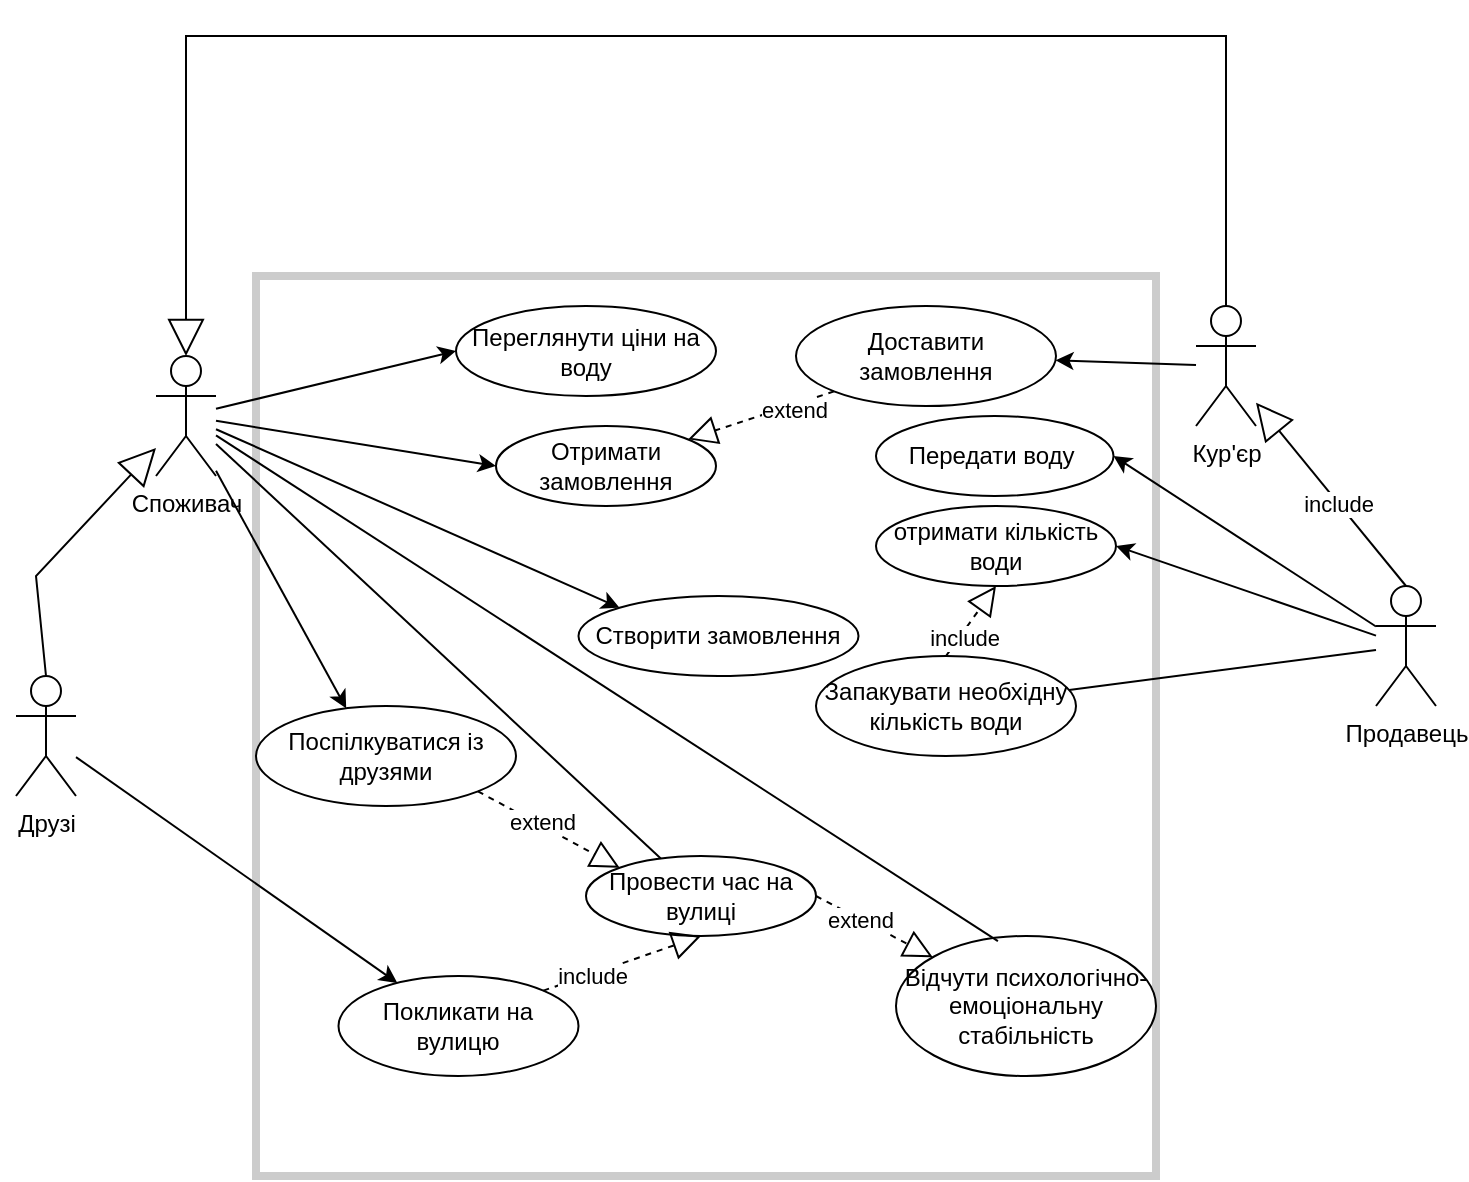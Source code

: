 <mxfile version="21.7.4" type="device">
  <diagram name="Страница — 1" id="K2dvA8T8O_Wu3WZ86wjA">
    <mxGraphModel dx="1259" dy="673" grid="1" gridSize="10" guides="1" tooltips="1" connect="1" arrows="1" fold="1" page="1" pageScale="1" pageWidth="827" pageHeight="1169" math="0" shadow="0">
      <root>
        <mxCell id="0" />
        <mxCell id="1" parent="0" />
        <mxCell id="aoEbCyHR3NOpb6as9LZT-1" value="Споживач&lt;br&gt;" style="shape=umlActor;verticalLabelPosition=bottom;verticalAlign=top;html=1;outlineConnect=0;" vertex="1" parent="1">
          <mxGeometry x="170" y="200" width="30" height="60" as="geometry" />
        </mxCell>
        <mxCell id="aoEbCyHR3NOpb6as9LZT-3" value="Продавець&lt;br&gt;" style="shape=umlActor;verticalLabelPosition=bottom;verticalAlign=top;html=1;outlineConnect=0;" vertex="1" parent="1">
          <mxGeometry x="780" y="315" width="30" height="60" as="geometry" />
        </mxCell>
        <mxCell id="aoEbCyHR3NOpb6as9LZT-4" value="Кур&#39;єр&lt;br&gt;" style="shape=umlActor;verticalLabelPosition=bottom;verticalAlign=top;html=1;outlineConnect=0;" vertex="1" parent="1">
          <mxGeometry x="690" y="175" width="30" height="60" as="geometry" />
        </mxCell>
        <mxCell id="aoEbCyHR3NOpb6as9LZT-7" value="Друзі" style="shape=umlActor;verticalLabelPosition=bottom;verticalAlign=top;html=1;outlineConnect=0;" vertex="1" parent="1">
          <mxGeometry x="100" y="360" width="30" height="60" as="geometry" />
        </mxCell>
        <mxCell id="aoEbCyHR3NOpb6as9LZT-10" value="" style="whiteSpace=wrap;html=1;aspect=fixed;opacity=20;strokeWidth=4;" vertex="1" parent="1">
          <mxGeometry x="220" y="160" width="450" height="450" as="geometry" />
        </mxCell>
        <mxCell id="aoEbCyHR3NOpb6as9LZT-13" value="отримати кількість води" style="ellipse;whiteSpace=wrap;html=1;" vertex="1" parent="1">
          <mxGeometry x="530" y="275" width="120" height="40" as="geometry" />
        </mxCell>
        <mxCell id="aoEbCyHR3NOpb6as9LZT-14" value="Створити замовлення" style="ellipse;whiteSpace=wrap;html=1;" vertex="1" parent="1">
          <mxGeometry x="381.25" y="320" width="140" height="40" as="geometry" />
        </mxCell>
        <mxCell id="aoEbCyHR3NOpb6as9LZT-18" value="" style="endArrow=block;endSize=16;endFill=0;html=1;rounded=0;exitX=0.5;exitY=0;exitDx=0;exitDy=0;exitPerimeter=0;" edge="1" parent="1" source="aoEbCyHR3NOpb6as9LZT-3" target="aoEbCyHR3NOpb6as9LZT-4">
          <mxGeometry width="160" relative="1" as="geometry">
            <mxPoint x="700" y="324.58" as="sourcePoint" />
            <mxPoint x="860" y="324.58" as="targetPoint" />
          </mxGeometry>
        </mxCell>
        <mxCell id="aoEbCyHR3NOpb6as9LZT-24" value="include" style="edgeLabel;html=1;align=center;verticalAlign=middle;resizable=0;points=[];" vertex="1" connectable="0" parent="aoEbCyHR3NOpb6as9LZT-18">
          <mxGeometry x="-0.097" relative="1" as="geometry">
            <mxPoint as="offset" />
          </mxGeometry>
        </mxCell>
        <mxCell id="aoEbCyHR3NOpb6as9LZT-22" value="Доставити замовлення" style="ellipse;whiteSpace=wrap;html=1;" vertex="1" parent="1">
          <mxGeometry x="490" y="175" width="130" height="50" as="geometry" />
        </mxCell>
        <mxCell id="aoEbCyHR3NOpb6as9LZT-26" value="Переглянути ціни на воду" style="ellipse;whiteSpace=wrap;html=1;" vertex="1" parent="1">
          <mxGeometry x="320" y="175" width="130" height="45" as="geometry" />
        </mxCell>
        <mxCell id="aoEbCyHR3NOpb6as9LZT-27" value="Запакувати необхідну кількість води" style="ellipse;whiteSpace=wrap;html=1;" vertex="1" parent="1">
          <mxGeometry x="500" y="350" width="130" height="50" as="geometry" />
        </mxCell>
        <mxCell id="aoEbCyHR3NOpb6as9LZT-28" value="Отримати замовлення" style="ellipse;whiteSpace=wrap;html=1;" vertex="1" parent="1">
          <mxGeometry x="340" y="235" width="110" height="40" as="geometry" />
        </mxCell>
        <mxCell id="aoEbCyHR3NOpb6as9LZT-29" value="Поспілкуватися із друзями" style="ellipse;whiteSpace=wrap;html=1;" vertex="1" parent="1">
          <mxGeometry x="220" y="375" width="130" height="50" as="geometry" />
        </mxCell>
        <mxCell id="aoEbCyHR3NOpb6as9LZT-30" value="Покликати на вулицю" style="ellipse;whiteSpace=wrap;html=1;" vertex="1" parent="1">
          <mxGeometry x="261.25" y="510" width="120" height="50" as="geometry" />
        </mxCell>
        <mxCell id="aoEbCyHR3NOpb6as9LZT-31" value="Провести час на вулиці" style="ellipse;whiteSpace=wrap;html=1;" vertex="1" parent="1">
          <mxGeometry x="385" y="450" width="115" height="40" as="geometry" />
        </mxCell>
        <mxCell id="aoEbCyHR3NOpb6as9LZT-32" value="Відчути психологічно-емоціональну стабільність" style="ellipse;whiteSpace=wrap;html=1;" vertex="1" parent="1">
          <mxGeometry x="540" y="490" width="130" height="70" as="geometry" />
        </mxCell>
        <mxCell id="aoEbCyHR3NOpb6as9LZT-34" value="" style="endArrow=block;endSize=16;endFill=0;html=1;rounded=0;exitX=0.5;exitY=0;exitDx=0;exitDy=0;exitPerimeter=0;" edge="1" parent="1" source="aoEbCyHR3NOpb6as9LZT-7" target="aoEbCyHR3NOpb6as9LZT-1">
          <mxGeometry width="160" relative="1" as="geometry">
            <mxPoint x="240" y="360" as="sourcePoint" />
            <mxPoint x="400" y="360" as="targetPoint" />
            <Array as="points">
              <mxPoint x="110" y="310" />
            </Array>
          </mxGeometry>
        </mxCell>
        <mxCell id="aoEbCyHR3NOpb6as9LZT-47" value="" style="endArrow=block;dashed=1;endFill=0;endSize=12;html=1;rounded=0;exitX=0.5;exitY=0;exitDx=0;exitDy=0;entryX=0.5;entryY=1;entryDx=0;entryDy=0;" edge="1" parent="1" source="aoEbCyHR3NOpb6as9LZT-27" target="aoEbCyHR3NOpb6as9LZT-13">
          <mxGeometry width="160" relative="1" as="geometry">
            <mxPoint x="240" y="360" as="sourcePoint" />
            <mxPoint x="400" y="360" as="targetPoint" />
          </mxGeometry>
        </mxCell>
        <mxCell id="aoEbCyHR3NOpb6as9LZT-62" value="include" style="edgeLabel;html=1;align=center;verticalAlign=middle;resizable=0;points=[];" vertex="1" connectable="0" parent="aoEbCyHR3NOpb6as9LZT-47">
          <mxGeometry x="-0.423" y="-2" relative="1" as="geometry">
            <mxPoint as="offset" />
          </mxGeometry>
        </mxCell>
        <mxCell id="aoEbCyHR3NOpb6as9LZT-51" value="Передати воду&amp;nbsp;" style="ellipse;whiteSpace=wrap;html=1;" vertex="1" parent="1">
          <mxGeometry x="530" y="230" width="118.75" height="40" as="geometry" />
        </mxCell>
        <mxCell id="aoEbCyHR3NOpb6as9LZT-53" value="" style="endArrow=classic;html=1;rounded=0;entryX=1;entryY=0.5;entryDx=0;entryDy=0;" edge="1" parent="1" source="aoEbCyHR3NOpb6as9LZT-3" target="aoEbCyHR3NOpb6as9LZT-51">
          <mxGeometry width="50" height="50" relative="1" as="geometry">
            <mxPoint x="300" y="380" as="sourcePoint" />
            <mxPoint x="350" y="330" as="targetPoint" />
          </mxGeometry>
        </mxCell>
        <mxCell id="aoEbCyHR3NOpb6as9LZT-54" value="" style="endArrow=classic;html=1;rounded=0;entryX=0;entryY=0.5;entryDx=0;entryDy=0;" edge="1" parent="1" source="aoEbCyHR3NOpb6as9LZT-1" target="aoEbCyHR3NOpb6as9LZT-28">
          <mxGeometry width="50" height="50" relative="1" as="geometry">
            <mxPoint x="300" y="380" as="sourcePoint" />
            <mxPoint x="350" y="330" as="targetPoint" />
          </mxGeometry>
        </mxCell>
        <mxCell id="aoEbCyHR3NOpb6as9LZT-55" value="" style="endArrow=classic;html=1;rounded=0;" edge="1" parent="1" source="aoEbCyHR3NOpb6as9LZT-7" target="aoEbCyHR3NOpb6as9LZT-30">
          <mxGeometry width="50" height="50" relative="1" as="geometry">
            <mxPoint x="300" y="380" as="sourcePoint" />
            <mxPoint x="350" y="330" as="targetPoint" />
          </mxGeometry>
        </mxCell>
        <mxCell id="aoEbCyHR3NOpb6as9LZT-56" value="" style="endArrow=classic;html=1;rounded=0;entryX=0;entryY=0;entryDx=0;entryDy=0;" edge="1" parent="1" source="aoEbCyHR3NOpb6as9LZT-1" target="aoEbCyHR3NOpb6as9LZT-14">
          <mxGeometry width="50" height="50" relative="1" as="geometry">
            <mxPoint x="300" y="380" as="sourcePoint" />
            <mxPoint x="350" y="330" as="targetPoint" />
          </mxGeometry>
        </mxCell>
        <mxCell id="aoEbCyHR3NOpb6as9LZT-57" value="" style="endArrow=classic;html=1;rounded=0;entryX=0;entryY=0.5;entryDx=0;entryDy=0;" edge="1" parent="1" source="aoEbCyHR3NOpb6as9LZT-1" target="aoEbCyHR3NOpb6as9LZT-26">
          <mxGeometry width="50" height="50" relative="1" as="geometry">
            <mxPoint x="300" y="380" as="sourcePoint" />
            <mxPoint x="350" y="330" as="targetPoint" />
          </mxGeometry>
        </mxCell>
        <mxCell id="aoEbCyHR3NOpb6as9LZT-58" value="" style="endArrow=classic;html=1;rounded=0;entryX=1;entryY=0.5;entryDx=0;entryDy=0;" edge="1" parent="1" source="aoEbCyHR3NOpb6as9LZT-3" target="aoEbCyHR3NOpb6as9LZT-13">
          <mxGeometry width="50" height="50" relative="1" as="geometry">
            <mxPoint x="680" y="375" as="sourcePoint" />
            <mxPoint x="730" y="325" as="targetPoint" />
          </mxGeometry>
        </mxCell>
        <mxCell id="aoEbCyHR3NOpb6as9LZT-59" value="" style="endArrow=classic;html=1;rounded=0;" edge="1" parent="1" source="aoEbCyHR3NOpb6as9LZT-4" target="aoEbCyHR3NOpb6as9LZT-22">
          <mxGeometry width="50" height="50" relative="1" as="geometry">
            <mxPoint x="300" y="380" as="sourcePoint" />
            <mxPoint x="350" y="330" as="targetPoint" />
          </mxGeometry>
        </mxCell>
        <mxCell id="aoEbCyHR3NOpb6as9LZT-60" value="" style="endArrow=block;dashed=1;endFill=0;endSize=12;html=1;rounded=0;exitX=0;exitY=1;exitDx=0;exitDy=0;" edge="1" parent="1" source="aoEbCyHR3NOpb6as9LZT-22" target="aoEbCyHR3NOpb6as9LZT-28">
          <mxGeometry width="160" relative="1" as="geometry">
            <mxPoint x="240" y="360" as="sourcePoint" />
            <mxPoint x="400" y="360" as="targetPoint" />
          </mxGeometry>
        </mxCell>
        <mxCell id="aoEbCyHR3NOpb6as9LZT-61" value="extend" style="edgeLabel;html=1;align=center;verticalAlign=middle;resizable=0;points=[];" vertex="1" connectable="0" parent="aoEbCyHR3NOpb6as9LZT-60">
          <mxGeometry x="-0.409" y="2" relative="1" as="geometry">
            <mxPoint as="offset" />
          </mxGeometry>
        </mxCell>
        <mxCell id="aoEbCyHR3NOpb6as9LZT-63" value="" style="endArrow=none;html=1;rounded=0;" edge="1" parent="1" source="aoEbCyHR3NOpb6as9LZT-27" target="aoEbCyHR3NOpb6as9LZT-3">
          <mxGeometry width="50" height="50" relative="1" as="geometry">
            <mxPoint x="300" y="380" as="sourcePoint" />
            <mxPoint x="350" y="330" as="targetPoint" />
          </mxGeometry>
        </mxCell>
        <mxCell id="aoEbCyHR3NOpb6as9LZT-64" value="" style="endArrow=classic;html=1;rounded=0;entryX=0.347;entryY=0.024;entryDx=0;entryDy=0;entryPerimeter=0;" edge="1" parent="1" source="aoEbCyHR3NOpb6as9LZT-1" target="aoEbCyHR3NOpb6as9LZT-29">
          <mxGeometry width="50" height="50" relative="1" as="geometry">
            <mxPoint x="300" y="380" as="sourcePoint" />
            <mxPoint x="350" y="330" as="targetPoint" />
          </mxGeometry>
        </mxCell>
        <mxCell id="aoEbCyHR3NOpb6as9LZT-68" value="" style="endArrow=block;dashed=1;endFill=0;endSize=12;html=1;rounded=0;exitX=1;exitY=1;exitDx=0;exitDy=0;entryX=0;entryY=0;entryDx=0;entryDy=0;" edge="1" parent="1" source="aoEbCyHR3NOpb6as9LZT-29" target="aoEbCyHR3NOpb6as9LZT-31">
          <mxGeometry width="160" relative="1" as="geometry">
            <mxPoint x="240" y="360" as="sourcePoint" />
            <mxPoint x="400" y="360" as="targetPoint" />
          </mxGeometry>
        </mxCell>
        <mxCell id="aoEbCyHR3NOpb6as9LZT-72" value="extend" style="edgeLabel;html=1;align=center;verticalAlign=middle;resizable=0;points=[];" vertex="1" connectable="0" parent="aoEbCyHR3NOpb6as9LZT-68">
          <mxGeometry x="-0.139" y="2" relative="1" as="geometry">
            <mxPoint as="offset" />
          </mxGeometry>
        </mxCell>
        <mxCell id="aoEbCyHR3NOpb6as9LZT-69" value="" style="endArrow=block;dashed=1;endFill=0;endSize=12;html=1;rounded=0;exitX=1;exitY=0.5;exitDx=0;exitDy=0;" edge="1" parent="1" source="aoEbCyHR3NOpb6as9LZT-31" target="aoEbCyHR3NOpb6as9LZT-32">
          <mxGeometry width="160" relative="1" as="geometry">
            <mxPoint x="240" y="360" as="sourcePoint" />
            <mxPoint x="400" y="360" as="targetPoint" />
          </mxGeometry>
        </mxCell>
        <mxCell id="aoEbCyHR3NOpb6as9LZT-73" value="extend" style="edgeLabel;html=1;align=center;verticalAlign=middle;resizable=0;points=[];" vertex="1" connectable="0" parent="aoEbCyHR3NOpb6as9LZT-69">
          <mxGeometry x="-0.253" relative="1" as="geometry">
            <mxPoint as="offset" />
          </mxGeometry>
        </mxCell>
        <mxCell id="aoEbCyHR3NOpb6as9LZT-70" value="" style="endArrow=none;html=1;rounded=0;" edge="1" parent="1" source="aoEbCyHR3NOpb6as9LZT-1" target="aoEbCyHR3NOpb6as9LZT-31">
          <mxGeometry width="50" height="50" relative="1" as="geometry">
            <mxPoint x="-70" y="193.182" as="sourcePoint" />
            <mxPoint x="80" y="275" as="targetPoint" />
          </mxGeometry>
        </mxCell>
        <mxCell id="aoEbCyHR3NOpb6as9LZT-71" value="" style="endArrow=none;html=1;rounded=0;entryX=0.392;entryY=0.037;entryDx=0;entryDy=0;entryPerimeter=0;" edge="1" parent="1" source="aoEbCyHR3NOpb6as9LZT-1" target="aoEbCyHR3NOpb6as9LZT-32">
          <mxGeometry width="50" height="50" relative="1" as="geometry">
            <mxPoint x="290" y="380" as="sourcePoint" />
            <mxPoint x="340" y="330" as="targetPoint" />
          </mxGeometry>
        </mxCell>
        <mxCell id="aoEbCyHR3NOpb6as9LZT-74" value="" style="endArrow=block;dashed=1;endFill=0;endSize=12;html=1;rounded=0;exitX=1;exitY=0;exitDx=0;exitDy=0;entryX=0.5;entryY=1;entryDx=0;entryDy=0;" edge="1" parent="1" source="aoEbCyHR3NOpb6as9LZT-30" target="aoEbCyHR3NOpb6as9LZT-31">
          <mxGeometry width="160" relative="1" as="geometry">
            <mxPoint x="240" y="360" as="sourcePoint" />
            <mxPoint x="400" y="360" as="targetPoint" />
          </mxGeometry>
        </mxCell>
        <mxCell id="aoEbCyHR3NOpb6as9LZT-75" value="include" style="edgeLabel;html=1;align=center;verticalAlign=middle;resizable=0;points=[];" vertex="1" connectable="0" parent="aoEbCyHR3NOpb6as9LZT-74">
          <mxGeometry x="-0.396" y="-1" relative="1" as="geometry">
            <mxPoint as="offset" />
          </mxGeometry>
        </mxCell>
        <mxCell id="aoEbCyHR3NOpb6as9LZT-77" value="" style="endArrow=block;endSize=16;endFill=0;html=1;rounded=0;" edge="1" parent="1" source="aoEbCyHR3NOpb6as9LZT-4" target="aoEbCyHR3NOpb6as9LZT-1">
          <mxGeometry width="160" relative="1" as="geometry">
            <mxPoint x="290" y="190" as="sourcePoint" />
            <mxPoint x="180" y="180" as="targetPoint" />
            <Array as="points">
              <mxPoint x="705" y="40" />
              <mxPoint x="185" y="40" />
            </Array>
          </mxGeometry>
        </mxCell>
      </root>
    </mxGraphModel>
  </diagram>
</mxfile>
